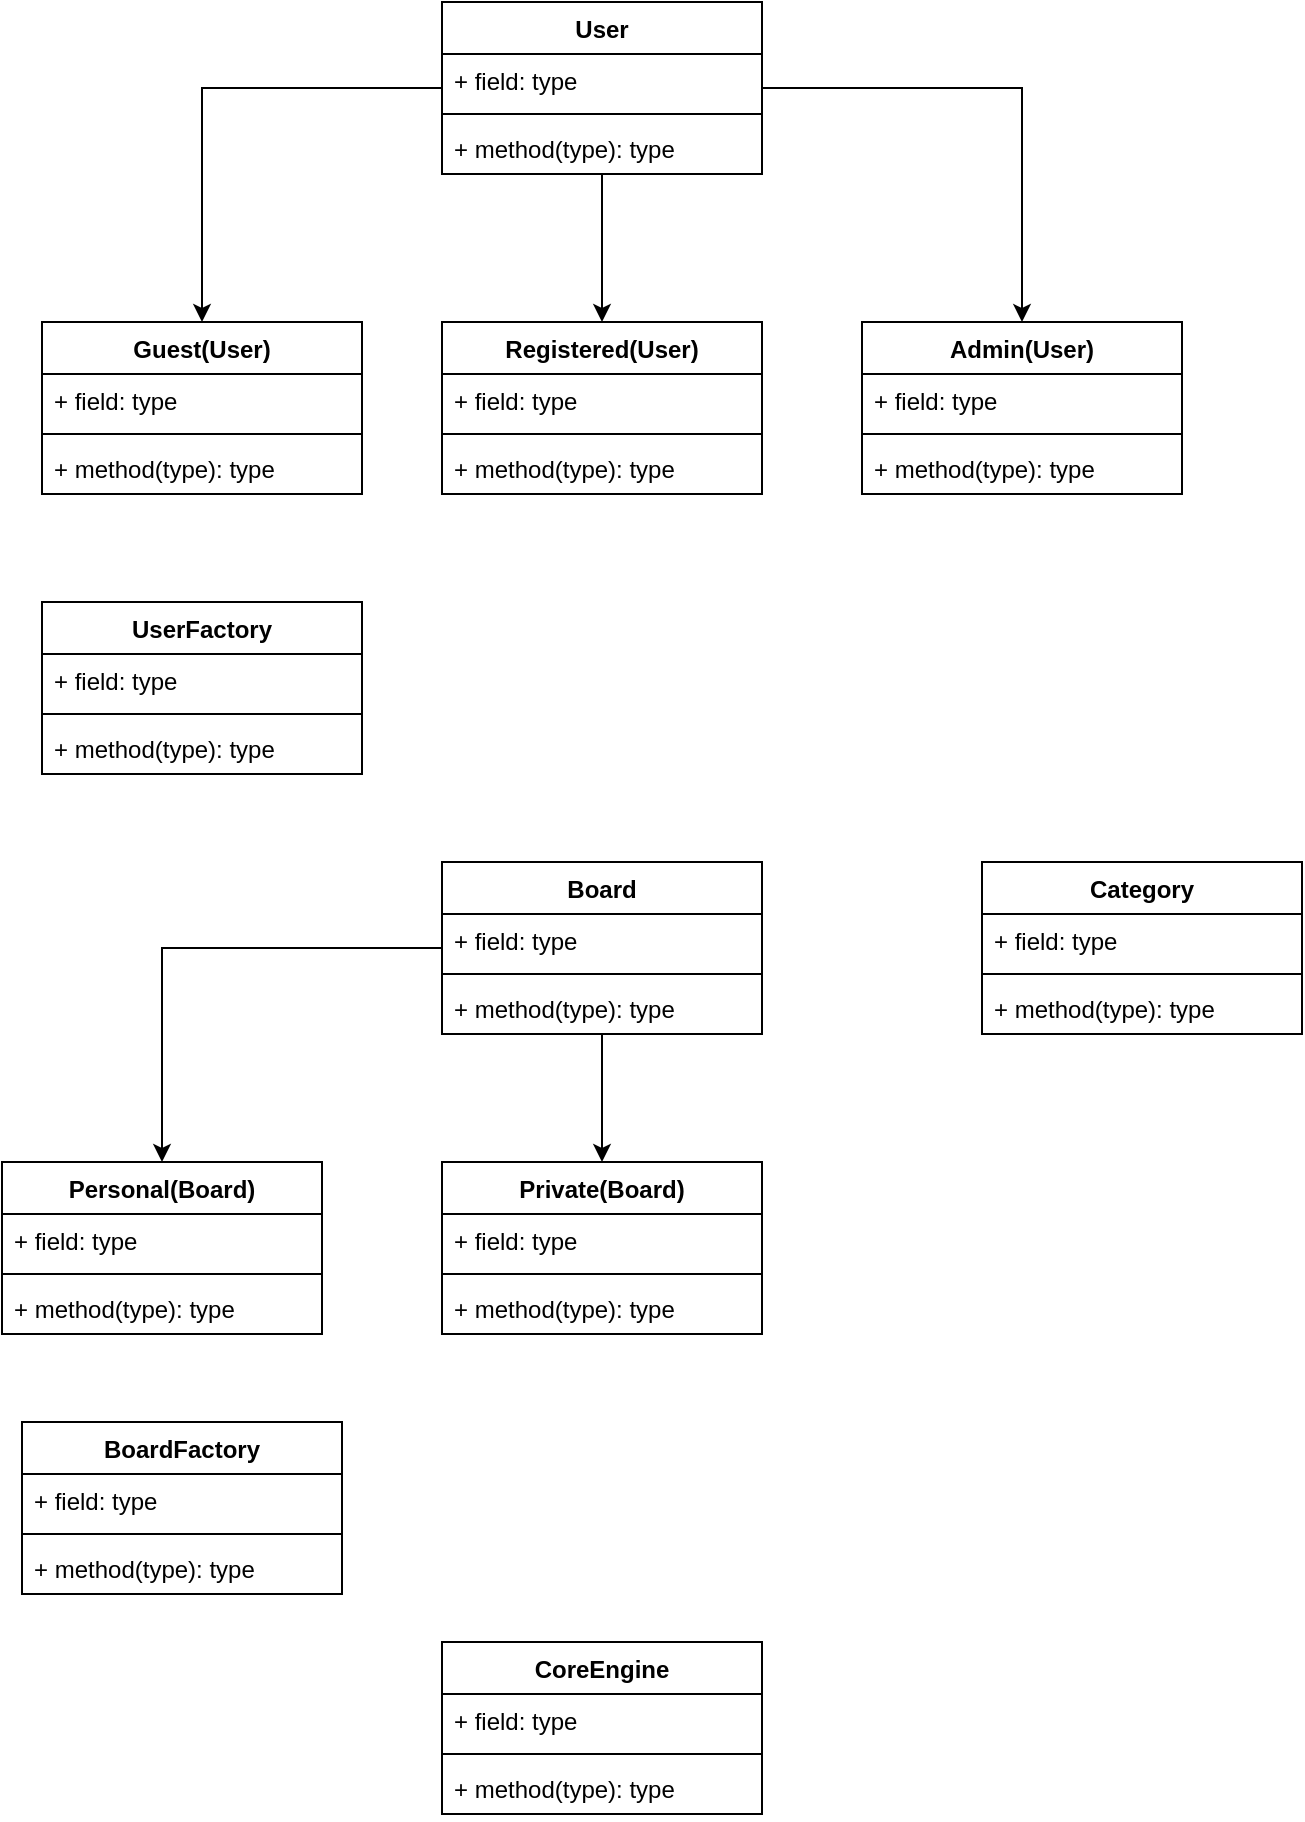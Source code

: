 <mxfile version="18.1.3" type="device"><diagram id="C5RBs43oDa-KdzZeNtuy" name="Page-1"><mxGraphModel dx="1422" dy="732" grid="1" gridSize="10" guides="1" tooltips="1" connect="1" arrows="1" fold="1" page="1" pageScale="1" pageWidth="827" pageHeight="1169" math="0" shadow="0"><root><mxCell id="WIyWlLk6GJQsqaUBKTNV-0"/><mxCell id="WIyWlLk6GJQsqaUBKTNV-1" parent="WIyWlLk6GJQsqaUBKTNV-0"/><mxCell id="lTeNJ9TashFM0kBC4Ybd-20" style="edgeStyle=orthogonalEdgeStyle;rounded=0;orthogonalLoop=1;jettySize=auto;html=1;" parent="WIyWlLk6GJQsqaUBKTNV-1" source="lTeNJ9TashFM0kBC4Ybd-4" target="lTeNJ9TashFM0kBC4Ybd-8" edge="1"><mxGeometry relative="1" as="geometry"/></mxCell><mxCell id="lTeNJ9TashFM0kBC4Ybd-21" style="edgeStyle=orthogonalEdgeStyle;rounded=0;orthogonalLoop=1;jettySize=auto;html=1;" parent="WIyWlLk6GJQsqaUBKTNV-1" source="lTeNJ9TashFM0kBC4Ybd-4" target="lTeNJ9TashFM0kBC4Ybd-12" edge="1"><mxGeometry relative="1" as="geometry"/></mxCell><mxCell id="lTeNJ9TashFM0kBC4Ybd-22" style="edgeStyle=orthogonalEdgeStyle;rounded=0;orthogonalLoop=1;jettySize=auto;html=1;entryX=0.5;entryY=0;entryDx=0;entryDy=0;" parent="WIyWlLk6GJQsqaUBKTNV-1" source="lTeNJ9TashFM0kBC4Ybd-4" target="lTeNJ9TashFM0kBC4Ybd-16" edge="1"><mxGeometry relative="1" as="geometry"/></mxCell><mxCell id="lTeNJ9TashFM0kBC4Ybd-4" value="User" style="swimlane;fontStyle=1;align=center;verticalAlign=top;childLayout=stackLayout;horizontal=1;startSize=26;horizontalStack=0;resizeParent=1;resizeParentMax=0;resizeLast=0;collapsible=1;marginBottom=0;" parent="WIyWlLk6GJQsqaUBKTNV-1" vertex="1"><mxGeometry x="290" y="90" width="160" height="86" as="geometry"/></mxCell><mxCell id="lTeNJ9TashFM0kBC4Ybd-5" value="+ field: type" style="text;strokeColor=none;fillColor=none;align=left;verticalAlign=top;spacingLeft=4;spacingRight=4;overflow=hidden;rotatable=0;points=[[0,0.5],[1,0.5]];portConstraint=eastwest;" parent="lTeNJ9TashFM0kBC4Ybd-4" vertex="1"><mxGeometry y="26" width="160" height="26" as="geometry"/></mxCell><mxCell id="lTeNJ9TashFM0kBC4Ybd-6" value="" style="line;strokeWidth=1;fillColor=none;align=left;verticalAlign=middle;spacingTop=-1;spacingLeft=3;spacingRight=3;rotatable=0;labelPosition=right;points=[];portConstraint=eastwest;" parent="lTeNJ9TashFM0kBC4Ybd-4" vertex="1"><mxGeometry y="52" width="160" height="8" as="geometry"/></mxCell><mxCell id="lTeNJ9TashFM0kBC4Ybd-7" value="+ method(type): type" style="text;strokeColor=none;fillColor=none;align=left;verticalAlign=top;spacingLeft=4;spacingRight=4;overflow=hidden;rotatable=0;points=[[0,0.5],[1,0.5]];portConstraint=eastwest;" parent="lTeNJ9TashFM0kBC4Ybd-4" vertex="1"><mxGeometry y="60" width="160" height="26" as="geometry"/></mxCell><mxCell id="lTeNJ9TashFM0kBC4Ybd-8" value="Guest(User)" style="swimlane;fontStyle=1;align=center;verticalAlign=top;childLayout=stackLayout;horizontal=1;startSize=26;horizontalStack=0;resizeParent=1;resizeParentMax=0;resizeLast=0;collapsible=1;marginBottom=0;" parent="WIyWlLk6GJQsqaUBKTNV-1" vertex="1"><mxGeometry x="90" y="250" width="160" height="86" as="geometry"/></mxCell><mxCell id="lTeNJ9TashFM0kBC4Ybd-9" value="+ field: type" style="text;strokeColor=none;fillColor=none;align=left;verticalAlign=top;spacingLeft=4;spacingRight=4;overflow=hidden;rotatable=0;points=[[0,0.5],[1,0.5]];portConstraint=eastwest;" parent="lTeNJ9TashFM0kBC4Ybd-8" vertex="1"><mxGeometry y="26" width="160" height="26" as="geometry"/></mxCell><mxCell id="lTeNJ9TashFM0kBC4Ybd-10" value="" style="line;strokeWidth=1;fillColor=none;align=left;verticalAlign=middle;spacingTop=-1;spacingLeft=3;spacingRight=3;rotatable=0;labelPosition=right;points=[];portConstraint=eastwest;" parent="lTeNJ9TashFM0kBC4Ybd-8" vertex="1"><mxGeometry y="52" width="160" height="8" as="geometry"/></mxCell><mxCell id="lTeNJ9TashFM0kBC4Ybd-11" value="+ method(type): type" style="text;strokeColor=none;fillColor=none;align=left;verticalAlign=top;spacingLeft=4;spacingRight=4;overflow=hidden;rotatable=0;points=[[0,0.5],[1,0.5]];portConstraint=eastwest;" parent="lTeNJ9TashFM0kBC4Ybd-8" vertex="1"><mxGeometry y="60" width="160" height="26" as="geometry"/></mxCell><mxCell id="lTeNJ9TashFM0kBC4Ybd-12" value="Registered(User)" style="swimlane;fontStyle=1;align=center;verticalAlign=top;childLayout=stackLayout;horizontal=1;startSize=26;horizontalStack=0;resizeParent=1;resizeParentMax=0;resizeLast=0;collapsible=1;marginBottom=0;" parent="WIyWlLk6GJQsqaUBKTNV-1" vertex="1"><mxGeometry x="290" y="250" width="160" height="86" as="geometry"/></mxCell><mxCell id="lTeNJ9TashFM0kBC4Ybd-13" value="+ field: type" style="text;strokeColor=none;fillColor=none;align=left;verticalAlign=top;spacingLeft=4;spacingRight=4;overflow=hidden;rotatable=0;points=[[0,0.5],[1,0.5]];portConstraint=eastwest;" parent="lTeNJ9TashFM0kBC4Ybd-12" vertex="1"><mxGeometry y="26" width="160" height="26" as="geometry"/></mxCell><mxCell id="lTeNJ9TashFM0kBC4Ybd-14" value="" style="line;strokeWidth=1;fillColor=none;align=left;verticalAlign=middle;spacingTop=-1;spacingLeft=3;spacingRight=3;rotatable=0;labelPosition=right;points=[];portConstraint=eastwest;" parent="lTeNJ9TashFM0kBC4Ybd-12" vertex="1"><mxGeometry y="52" width="160" height="8" as="geometry"/></mxCell><mxCell id="lTeNJ9TashFM0kBC4Ybd-15" value="+ method(type): type" style="text;strokeColor=none;fillColor=none;align=left;verticalAlign=top;spacingLeft=4;spacingRight=4;overflow=hidden;rotatable=0;points=[[0,0.5],[1,0.5]];portConstraint=eastwest;" parent="lTeNJ9TashFM0kBC4Ybd-12" vertex="1"><mxGeometry y="60" width="160" height="26" as="geometry"/></mxCell><mxCell id="lTeNJ9TashFM0kBC4Ybd-16" value="Admin(User)" style="swimlane;fontStyle=1;align=center;verticalAlign=top;childLayout=stackLayout;horizontal=1;startSize=26;horizontalStack=0;resizeParent=1;resizeParentMax=0;resizeLast=0;collapsible=1;marginBottom=0;" parent="WIyWlLk6GJQsqaUBKTNV-1" vertex="1"><mxGeometry x="500" y="250" width="160" height="86" as="geometry"/></mxCell><mxCell id="lTeNJ9TashFM0kBC4Ybd-17" value="+ field: type" style="text;strokeColor=none;fillColor=none;align=left;verticalAlign=top;spacingLeft=4;spacingRight=4;overflow=hidden;rotatable=0;points=[[0,0.5],[1,0.5]];portConstraint=eastwest;" parent="lTeNJ9TashFM0kBC4Ybd-16" vertex="1"><mxGeometry y="26" width="160" height="26" as="geometry"/></mxCell><mxCell id="lTeNJ9TashFM0kBC4Ybd-18" value="" style="line;strokeWidth=1;fillColor=none;align=left;verticalAlign=middle;spacingTop=-1;spacingLeft=3;spacingRight=3;rotatable=0;labelPosition=right;points=[];portConstraint=eastwest;" parent="lTeNJ9TashFM0kBC4Ybd-16" vertex="1"><mxGeometry y="52" width="160" height="8" as="geometry"/></mxCell><mxCell id="lTeNJ9TashFM0kBC4Ybd-19" value="+ method(type): type" style="text;strokeColor=none;fillColor=none;align=left;verticalAlign=top;spacingLeft=4;spacingRight=4;overflow=hidden;rotatable=0;points=[[0,0.5],[1,0.5]];portConstraint=eastwest;" parent="lTeNJ9TashFM0kBC4Ybd-16" vertex="1"><mxGeometry y="60" width="160" height="26" as="geometry"/></mxCell><mxCell id="lTeNJ9TashFM0kBC4Ybd-23" value="UserFactory" style="swimlane;fontStyle=1;align=center;verticalAlign=top;childLayout=stackLayout;horizontal=1;startSize=26;horizontalStack=0;resizeParent=1;resizeParentMax=0;resizeLast=0;collapsible=1;marginBottom=0;" parent="WIyWlLk6GJQsqaUBKTNV-1" vertex="1"><mxGeometry x="90" y="390" width="160" height="86" as="geometry"/></mxCell><mxCell id="lTeNJ9TashFM0kBC4Ybd-24" value="+ field: type" style="text;strokeColor=none;fillColor=none;align=left;verticalAlign=top;spacingLeft=4;spacingRight=4;overflow=hidden;rotatable=0;points=[[0,0.5],[1,0.5]];portConstraint=eastwest;" parent="lTeNJ9TashFM0kBC4Ybd-23" vertex="1"><mxGeometry y="26" width="160" height="26" as="geometry"/></mxCell><mxCell id="lTeNJ9TashFM0kBC4Ybd-25" value="" style="line;strokeWidth=1;fillColor=none;align=left;verticalAlign=middle;spacingTop=-1;spacingLeft=3;spacingRight=3;rotatable=0;labelPosition=right;points=[];portConstraint=eastwest;" parent="lTeNJ9TashFM0kBC4Ybd-23" vertex="1"><mxGeometry y="52" width="160" height="8" as="geometry"/></mxCell><mxCell id="lTeNJ9TashFM0kBC4Ybd-26" value="+ method(type): type" style="text;strokeColor=none;fillColor=none;align=left;verticalAlign=top;spacingLeft=4;spacingRight=4;overflow=hidden;rotatable=0;points=[[0,0.5],[1,0.5]];portConstraint=eastwest;" parent="lTeNJ9TashFM0kBC4Ybd-23" vertex="1"><mxGeometry y="60" width="160" height="26" as="geometry"/></mxCell><mxCell id="lTeNJ9TashFM0kBC4Ybd-43" style="edgeStyle=orthogonalEdgeStyle;rounded=0;orthogonalLoop=1;jettySize=auto;html=1;entryX=0.5;entryY=0;entryDx=0;entryDy=0;" parent="WIyWlLk6GJQsqaUBKTNV-1" source="lTeNJ9TashFM0kBC4Ybd-27" target="lTeNJ9TashFM0kBC4Ybd-31" edge="1"><mxGeometry relative="1" as="geometry"/></mxCell><mxCell id="lTeNJ9TashFM0kBC4Ybd-44" style="edgeStyle=orthogonalEdgeStyle;rounded=0;orthogonalLoop=1;jettySize=auto;html=1;" parent="WIyWlLk6GJQsqaUBKTNV-1" source="lTeNJ9TashFM0kBC4Ybd-27" target="lTeNJ9TashFM0kBC4Ybd-35" edge="1"><mxGeometry relative="1" as="geometry"/></mxCell><mxCell id="lTeNJ9TashFM0kBC4Ybd-27" value="Board" style="swimlane;fontStyle=1;align=center;verticalAlign=top;childLayout=stackLayout;horizontal=1;startSize=26;horizontalStack=0;resizeParent=1;resizeParentMax=0;resizeLast=0;collapsible=1;marginBottom=0;" parent="WIyWlLk6GJQsqaUBKTNV-1" vertex="1"><mxGeometry x="290" y="520" width="160" height="86" as="geometry"/></mxCell><mxCell id="lTeNJ9TashFM0kBC4Ybd-28" value="+ field: type" style="text;strokeColor=none;fillColor=none;align=left;verticalAlign=top;spacingLeft=4;spacingRight=4;overflow=hidden;rotatable=0;points=[[0,0.5],[1,0.5]];portConstraint=eastwest;" parent="lTeNJ9TashFM0kBC4Ybd-27" vertex="1"><mxGeometry y="26" width="160" height="26" as="geometry"/></mxCell><mxCell id="lTeNJ9TashFM0kBC4Ybd-29" value="" style="line;strokeWidth=1;fillColor=none;align=left;verticalAlign=middle;spacingTop=-1;spacingLeft=3;spacingRight=3;rotatable=0;labelPosition=right;points=[];portConstraint=eastwest;" parent="lTeNJ9TashFM0kBC4Ybd-27" vertex="1"><mxGeometry y="52" width="160" height="8" as="geometry"/></mxCell><mxCell id="lTeNJ9TashFM0kBC4Ybd-30" value="+ method(type): type" style="text;strokeColor=none;fillColor=none;align=left;verticalAlign=top;spacingLeft=4;spacingRight=4;overflow=hidden;rotatable=0;points=[[0,0.5],[1,0.5]];portConstraint=eastwest;" parent="lTeNJ9TashFM0kBC4Ybd-27" vertex="1"><mxGeometry y="60" width="160" height="26" as="geometry"/></mxCell><mxCell id="lTeNJ9TashFM0kBC4Ybd-31" value="Personal(Board)" style="swimlane;fontStyle=1;align=center;verticalAlign=top;childLayout=stackLayout;horizontal=1;startSize=26;horizontalStack=0;resizeParent=1;resizeParentMax=0;resizeLast=0;collapsible=1;marginBottom=0;" parent="WIyWlLk6GJQsqaUBKTNV-1" vertex="1"><mxGeometry x="70" y="670" width="160" height="86" as="geometry"/></mxCell><mxCell id="lTeNJ9TashFM0kBC4Ybd-32" value="+ field: type" style="text;strokeColor=none;fillColor=none;align=left;verticalAlign=top;spacingLeft=4;spacingRight=4;overflow=hidden;rotatable=0;points=[[0,0.5],[1,0.5]];portConstraint=eastwest;" parent="lTeNJ9TashFM0kBC4Ybd-31" vertex="1"><mxGeometry y="26" width="160" height="26" as="geometry"/></mxCell><mxCell id="lTeNJ9TashFM0kBC4Ybd-33" value="" style="line;strokeWidth=1;fillColor=none;align=left;verticalAlign=middle;spacingTop=-1;spacingLeft=3;spacingRight=3;rotatable=0;labelPosition=right;points=[];portConstraint=eastwest;" parent="lTeNJ9TashFM0kBC4Ybd-31" vertex="1"><mxGeometry y="52" width="160" height="8" as="geometry"/></mxCell><mxCell id="lTeNJ9TashFM0kBC4Ybd-34" value="+ method(type): type" style="text;strokeColor=none;fillColor=none;align=left;verticalAlign=top;spacingLeft=4;spacingRight=4;overflow=hidden;rotatable=0;points=[[0,0.5],[1,0.5]];portConstraint=eastwest;" parent="lTeNJ9TashFM0kBC4Ybd-31" vertex="1"><mxGeometry y="60" width="160" height="26" as="geometry"/></mxCell><mxCell id="lTeNJ9TashFM0kBC4Ybd-35" value="Private(Board)" style="swimlane;fontStyle=1;align=center;verticalAlign=top;childLayout=stackLayout;horizontal=1;startSize=26;horizontalStack=0;resizeParent=1;resizeParentMax=0;resizeLast=0;collapsible=1;marginBottom=0;" parent="WIyWlLk6GJQsqaUBKTNV-1" vertex="1"><mxGeometry x="290" y="670" width="160" height="86" as="geometry"/></mxCell><mxCell id="lTeNJ9TashFM0kBC4Ybd-36" value="+ field: type" style="text;strokeColor=none;fillColor=none;align=left;verticalAlign=top;spacingLeft=4;spacingRight=4;overflow=hidden;rotatable=0;points=[[0,0.5],[1,0.5]];portConstraint=eastwest;" parent="lTeNJ9TashFM0kBC4Ybd-35" vertex="1"><mxGeometry y="26" width="160" height="26" as="geometry"/></mxCell><mxCell id="lTeNJ9TashFM0kBC4Ybd-37" value="" style="line;strokeWidth=1;fillColor=none;align=left;verticalAlign=middle;spacingTop=-1;spacingLeft=3;spacingRight=3;rotatable=0;labelPosition=right;points=[];portConstraint=eastwest;" parent="lTeNJ9TashFM0kBC4Ybd-35" vertex="1"><mxGeometry y="52" width="160" height="8" as="geometry"/></mxCell><mxCell id="lTeNJ9TashFM0kBC4Ybd-38" value="+ method(type): type" style="text;strokeColor=none;fillColor=none;align=left;verticalAlign=top;spacingLeft=4;spacingRight=4;overflow=hidden;rotatable=0;points=[[0,0.5],[1,0.5]];portConstraint=eastwest;" parent="lTeNJ9TashFM0kBC4Ybd-35" vertex="1"><mxGeometry y="60" width="160" height="26" as="geometry"/></mxCell><mxCell id="lTeNJ9TashFM0kBC4Ybd-46" value="BoardFactory" style="swimlane;fontStyle=1;align=center;verticalAlign=top;childLayout=stackLayout;horizontal=1;startSize=26;horizontalStack=0;resizeParent=1;resizeParentMax=0;resizeLast=0;collapsible=1;marginBottom=0;" parent="WIyWlLk6GJQsqaUBKTNV-1" vertex="1"><mxGeometry x="80" y="800" width="160" height="86" as="geometry"/></mxCell><mxCell id="lTeNJ9TashFM0kBC4Ybd-47" value="+ field: type" style="text;strokeColor=none;fillColor=none;align=left;verticalAlign=top;spacingLeft=4;spacingRight=4;overflow=hidden;rotatable=0;points=[[0,0.5],[1,0.5]];portConstraint=eastwest;" parent="lTeNJ9TashFM0kBC4Ybd-46" vertex="1"><mxGeometry y="26" width="160" height="26" as="geometry"/></mxCell><mxCell id="lTeNJ9TashFM0kBC4Ybd-48" value="" style="line;strokeWidth=1;fillColor=none;align=left;verticalAlign=middle;spacingTop=-1;spacingLeft=3;spacingRight=3;rotatable=0;labelPosition=right;points=[];portConstraint=eastwest;" parent="lTeNJ9TashFM0kBC4Ybd-46" vertex="1"><mxGeometry y="52" width="160" height="8" as="geometry"/></mxCell><mxCell id="lTeNJ9TashFM0kBC4Ybd-49" value="+ method(type): type" style="text;strokeColor=none;fillColor=none;align=left;verticalAlign=top;spacingLeft=4;spacingRight=4;overflow=hidden;rotatable=0;points=[[0,0.5],[1,0.5]];portConstraint=eastwest;" parent="lTeNJ9TashFM0kBC4Ybd-46" vertex="1"><mxGeometry y="60" width="160" height="26" as="geometry"/></mxCell><mxCell id="lTeNJ9TashFM0kBC4Ybd-50" value="Category" style="swimlane;fontStyle=1;align=center;verticalAlign=top;childLayout=stackLayout;horizontal=1;startSize=26;horizontalStack=0;resizeParent=1;resizeParentMax=0;resizeLast=0;collapsible=1;marginBottom=0;" parent="WIyWlLk6GJQsqaUBKTNV-1" vertex="1"><mxGeometry x="560" y="520" width="160" height="86" as="geometry"/></mxCell><mxCell id="lTeNJ9TashFM0kBC4Ybd-51" value="+ field: type" style="text;strokeColor=none;fillColor=none;align=left;verticalAlign=top;spacingLeft=4;spacingRight=4;overflow=hidden;rotatable=0;points=[[0,0.5],[1,0.5]];portConstraint=eastwest;" parent="lTeNJ9TashFM0kBC4Ybd-50" vertex="1"><mxGeometry y="26" width="160" height="26" as="geometry"/></mxCell><mxCell id="lTeNJ9TashFM0kBC4Ybd-52" value="" style="line;strokeWidth=1;fillColor=none;align=left;verticalAlign=middle;spacingTop=-1;spacingLeft=3;spacingRight=3;rotatable=0;labelPosition=right;points=[];portConstraint=eastwest;" parent="lTeNJ9TashFM0kBC4Ybd-50" vertex="1"><mxGeometry y="52" width="160" height="8" as="geometry"/></mxCell><mxCell id="lTeNJ9TashFM0kBC4Ybd-53" value="+ method(type): type" style="text;strokeColor=none;fillColor=none;align=left;verticalAlign=top;spacingLeft=4;spacingRight=4;overflow=hidden;rotatable=0;points=[[0,0.5],[1,0.5]];portConstraint=eastwest;" parent="lTeNJ9TashFM0kBC4Ybd-50" vertex="1"><mxGeometry y="60" width="160" height="26" as="geometry"/></mxCell><mxCell id="lTeNJ9TashFM0kBC4Ybd-54" value="CoreEngine" style="swimlane;fontStyle=1;align=center;verticalAlign=top;childLayout=stackLayout;horizontal=1;startSize=26;horizontalStack=0;resizeParent=1;resizeParentMax=0;resizeLast=0;collapsible=1;marginBottom=0;" parent="WIyWlLk6GJQsqaUBKTNV-1" vertex="1"><mxGeometry x="290" y="910" width="160" height="86" as="geometry"/></mxCell><mxCell id="lTeNJ9TashFM0kBC4Ybd-55" value="+ field: type" style="text;strokeColor=none;fillColor=none;align=left;verticalAlign=top;spacingLeft=4;spacingRight=4;overflow=hidden;rotatable=0;points=[[0,0.5],[1,0.5]];portConstraint=eastwest;" parent="lTeNJ9TashFM0kBC4Ybd-54" vertex="1"><mxGeometry y="26" width="160" height="26" as="geometry"/></mxCell><mxCell id="lTeNJ9TashFM0kBC4Ybd-56" value="" style="line;strokeWidth=1;fillColor=none;align=left;verticalAlign=middle;spacingTop=-1;spacingLeft=3;spacingRight=3;rotatable=0;labelPosition=right;points=[];portConstraint=eastwest;" parent="lTeNJ9TashFM0kBC4Ybd-54" vertex="1"><mxGeometry y="52" width="160" height="8" as="geometry"/></mxCell><mxCell id="lTeNJ9TashFM0kBC4Ybd-57" value="+ method(type): type" style="text;strokeColor=none;fillColor=none;align=left;verticalAlign=top;spacingLeft=4;spacingRight=4;overflow=hidden;rotatable=0;points=[[0,0.5],[1,0.5]];portConstraint=eastwest;" parent="lTeNJ9TashFM0kBC4Ybd-54" vertex="1"><mxGeometry y="60" width="160" height="26" as="geometry"/></mxCell></root></mxGraphModel></diagram></mxfile>